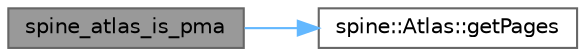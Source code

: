 digraph "spine_atlas_is_pma"
{
 // LATEX_PDF_SIZE
  bgcolor="transparent";
  edge [fontname=Helvetica,fontsize=10,labelfontname=Helvetica,labelfontsize=10];
  node [fontname=Helvetica,fontsize=10,shape=box,height=0.2,width=0.4];
  rankdir="LR";
  Node1 [id="Node000001",label="spine_atlas_is_pma",height=0.2,width=0.4,color="gray40", fillcolor="grey60", style="filled", fontcolor="black",tooltip=" "];
  Node1 -> Node2 [id="edge1_Node000001_Node000002",color="steelblue1",style="solid",tooltip=" "];
  Node2 [id="Node000002",label="spine::Atlas::getPages",height=0.2,width=0.4,color="grey40", fillcolor="white", style="filled",URL="$classspine_1_1_atlas.html#a4137082bafba8d1ee5fac23286a2fec3",tooltip=" "];
}
